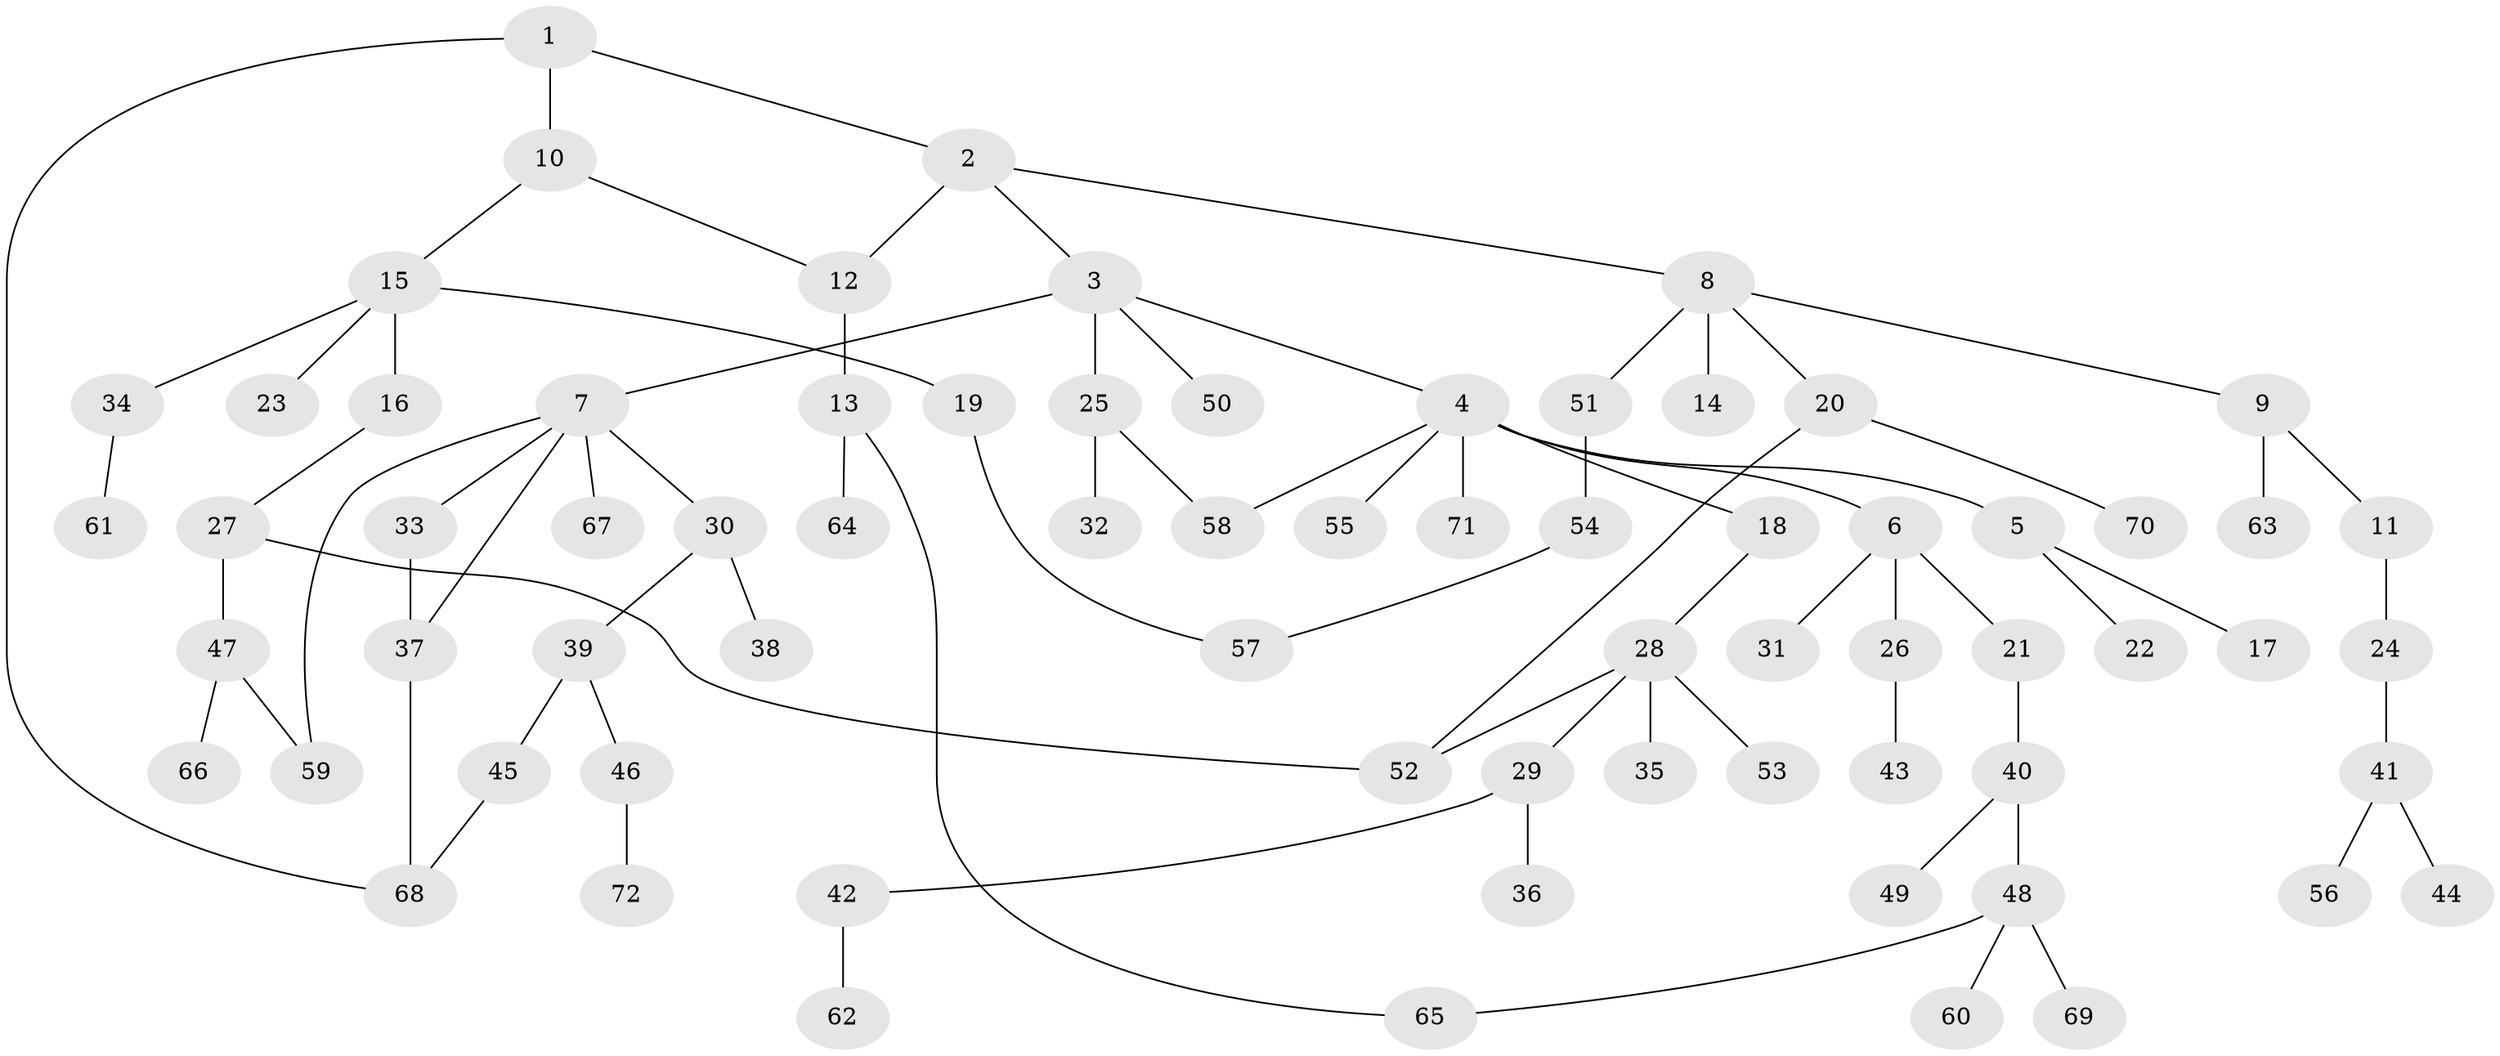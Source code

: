 // coarse degree distribution, {3: 0.3181818181818182, 1: 0.22727272727272727, 2: 0.2727272727272727, 4: 0.13636363636363635, 6: 0.045454545454545456}
// Generated by graph-tools (version 1.1) at 2025/36/03/04/25 23:36:13]
// undirected, 72 vertices, 81 edges
graph export_dot {
  node [color=gray90,style=filled];
  1;
  2;
  3;
  4;
  5;
  6;
  7;
  8;
  9;
  10;
  11;
  12;
  13;
  14;
  15;
  16;
  17;
  18;
  19;
  20;
  21;
  22;
  23;
  24;
  25;
  26;
  27;
  28;
  29;
  30;
  31;
  32;
  33;
  34;
  35;
  36;
  37;
  38;
  39;
  40;
  41;
  42;
  43;
  44;
  45;
  46;
  47;
  48;
  49;
  50;
  51;
  52;
  53;
  54;
  55;
  56;
  57;
  58;
  59;
  60;
  61;
  62;
  63;
  64;
  65;
  66;
  67;
  68;
  69;
  70;
  71;
  72;
  1 -- 2;
  1 -- 10;
  1 -- 68;
  2 -- 3;
  2 -- 8;
  2 -- 12;
  3 -- 4;
  3 -- 7;
  3 -- 25;
  3 -- 50;
  4 -- 5;
  4 -- 6;
  4 -- 18;
  4 -- 55;
  4 -- 58;
  4 -- 71;
  5 -- 17;
  5 -- 22;
  6 -- 21;
  6 -- 26;
  6 -- 31;
  7 -- 30;
  7 -- 33;
  7 -- 67;
  7 -- 59;
  7 -- 37;
  8 -- 9;
  8 -- 14;
  8 -- 20;
  8 -- 51;
  9 -- 11;
  9 -- 63;
  10 -- 12;
  10 -- 15;
  11 -- 24;
  12 -- 13;
  13 -- 64;
  13 -- 65;
  15 -- 16;
  15 -- 19;
  15 -- 23;
  15 -- 34;
  16 -- 27;
  18 -- 28;
  19 -- 57;
  20 -- 70;
  20 -- 52;
  21 -- 40;
  24 -- 41;
  25 -- 32;
  25 -- 58;
  26 -- 43;
  27 -- 47;
  27 -- 52;
  28 -- 29;
  28 -- 35;
  28 -- 52;
  28 -- 53;
  29 -- 36;
  29 -- 42;
  30 -- 38;
  30 -- 39;
  33 -- 37;
  34 -- 61;
  37 -- 68;
  39 -- 45;
  39 -- 46;
  40 -- 48;
  40 -- 49;
  41 -- 44;
  41 -- 56;
  42 -- 62;
  45 -- 68;
  46 -- 72;
  47 -- 59;
  47 -- 66;
  48 -- 60;
  48 -- 65;
  48 -- 69;
  51 -- 54;
  54 -- 57;
}
